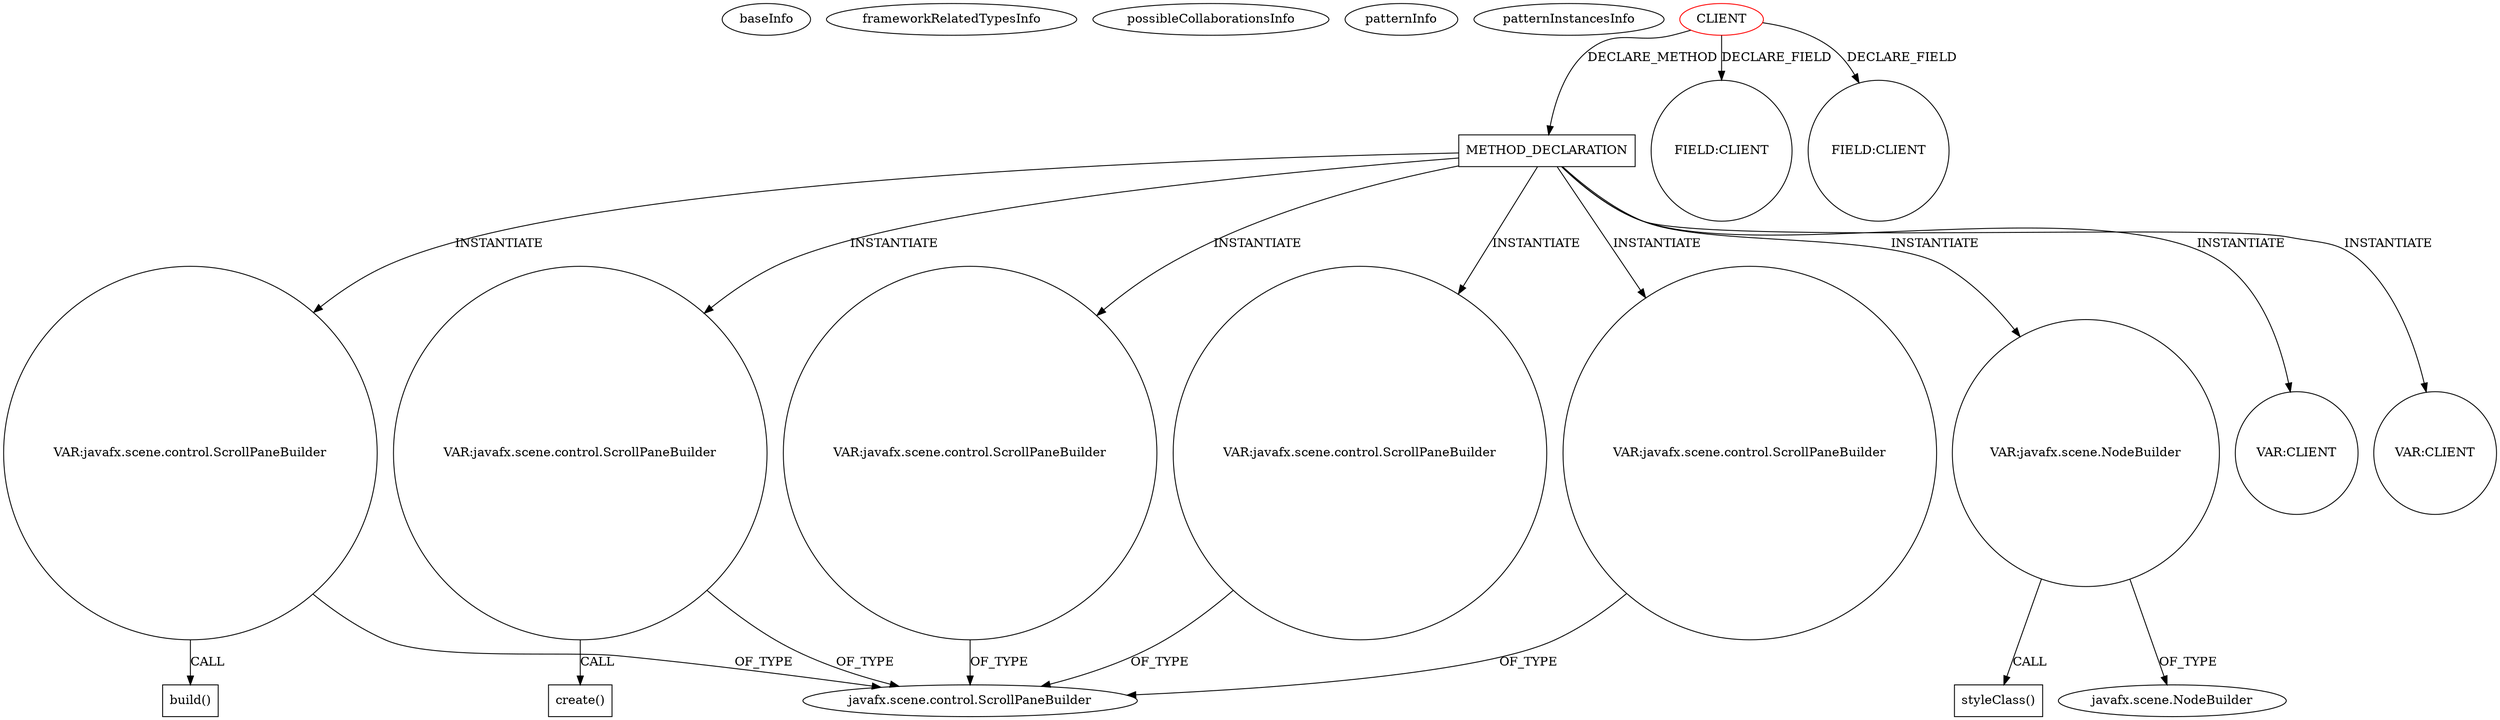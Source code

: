 digraph {
baseInfo[graphId=4612,category="pattern",isAnonymous=false,possibleRelation=false]
frameworkRelatedTypesInfo[]
possibleCollaborationsInfo[]
patternInfo[frequency=2.0,patternRootClient=0]
patternInstancesInfo[0="SaiPradeepDandem-javafx2-gradient-builder~/SaiPradeepDandem-javafx2-gradient-builder/javafx2-gradient-builder-master/src/main/java/com/javafx/gradientbuilder/application/GradientBuilderApp.java~GradientBuilderApp~1189",1="AMITCCILGITHUB-Contacts~/AMITCCILGITHUB-Contacts/Contacts-master/Contacts/src/org/apandey/view/parts/Body.java~Body~60"]
229[label="javafx.scene.control.ScrollPaneBuilder",vertexType="FRAMEWORK_CLASS_TYPE",isFrameworkType=false]
227[label="VAR:javafx.scene.control.ScrollPaneBuilder",vertexType="VARIABLE_EXPRESION",isFrameworkType=false,shape=circle]
24[label="METHOD_DECLARATION",vertexType="CLIENT_METHOD_DECLARATION",isFrameworkType=false,shape=box]
0[label="CLIENT",vertexType="ROOT_CLIENT_CLASS_DECLARATION",isFrameworkType=false,color=red]
297[label="VAR:javafx.scene.NodeBuilder",vertexType="VARIABLE_EXPRESION",isFrameworkType=false,shape=circle]
11[label="FIELD:CLIENT",vertexType="FIELD_DECLARATION",isFrameworkType=false,shape=circle]
7[label="FIELD:CLIENT",vertexType="FIELD_DECLARATION",isFrameworkType=false,shape=circle]
76[label="VAR:CLIENT",vertexType="VARIABLE_EXPRESION",isFrameworkType=false,shape=circle]
330[label="VAR:CLIENT",vertexType="VARIABLE_EXPRESION",isFrameworkType=false,shape=circle]
235[label="javafx.scene.NodeBuilder",vertexType="FRAMEWORK_CLASS_TYPE",isFrameworkType=false]
298[label="styleClass()",vertexType="INSIDE_CALL",isFrameworkType=false,shape=box]
242[label="VAR:javafx.scene.control.ScrollPaneBuilder",vertexType="VARIABLE_EXPRESION",isFrameworkType=false,shape=circle]
243[label="create()",vertexType="INSIDE_CALL",isFrameworkType=false,shape=box]
230[label="VAR:javafx.scene.control.ScrollPaneBuilder",vertexType="VARIABLE_EXPRESION",isFrameworkType=false,shape=circle]
228[label="build()",vertexType="INSIDE_CALL",isFrameworkType=false,shape=box]
291[label="VAR:javafx.scene.control.ScrollPaneBuilder",vertexType="VARIABLE_EXPRESION",isFrameworkType=false,shape=circle]
294[label="VAR:javafx.scene.control.ScrollPaneBuilder",vertexType="VARIABLE_EXPRESION",isFrameworkType=false,shape=circle]
0->24[label="DECLARE_METHOD"]
230->229[label="OF_TYPE"]
0->7[label="DECLARE_FIELD"]
242->229[label="OF_TYPE"]
291->229[label="OF_TYPE"]
24->227[label="INSTANTIATE"]
24->330[label="INSTANTIATE"]
242->243[label="CALL"]
0->11[label="DECLARE_FIELD"]
24->297[label="INSTANTIATE"]
24->76[label="INSTANTIATE"]
24->294[label="INSTANTIATE"]
297->298[label="CALL"]
227->228[label="CALL"]
24->242[label="INSTANTIATE"]
227->229[label="OF_TYPE"]
294->229[label="OF_TYPE"]
24->230[label="INSTANTIATE"]
297->235[label="OF_TYPE"]
24->291[label="INSTANTIATE"]
}
